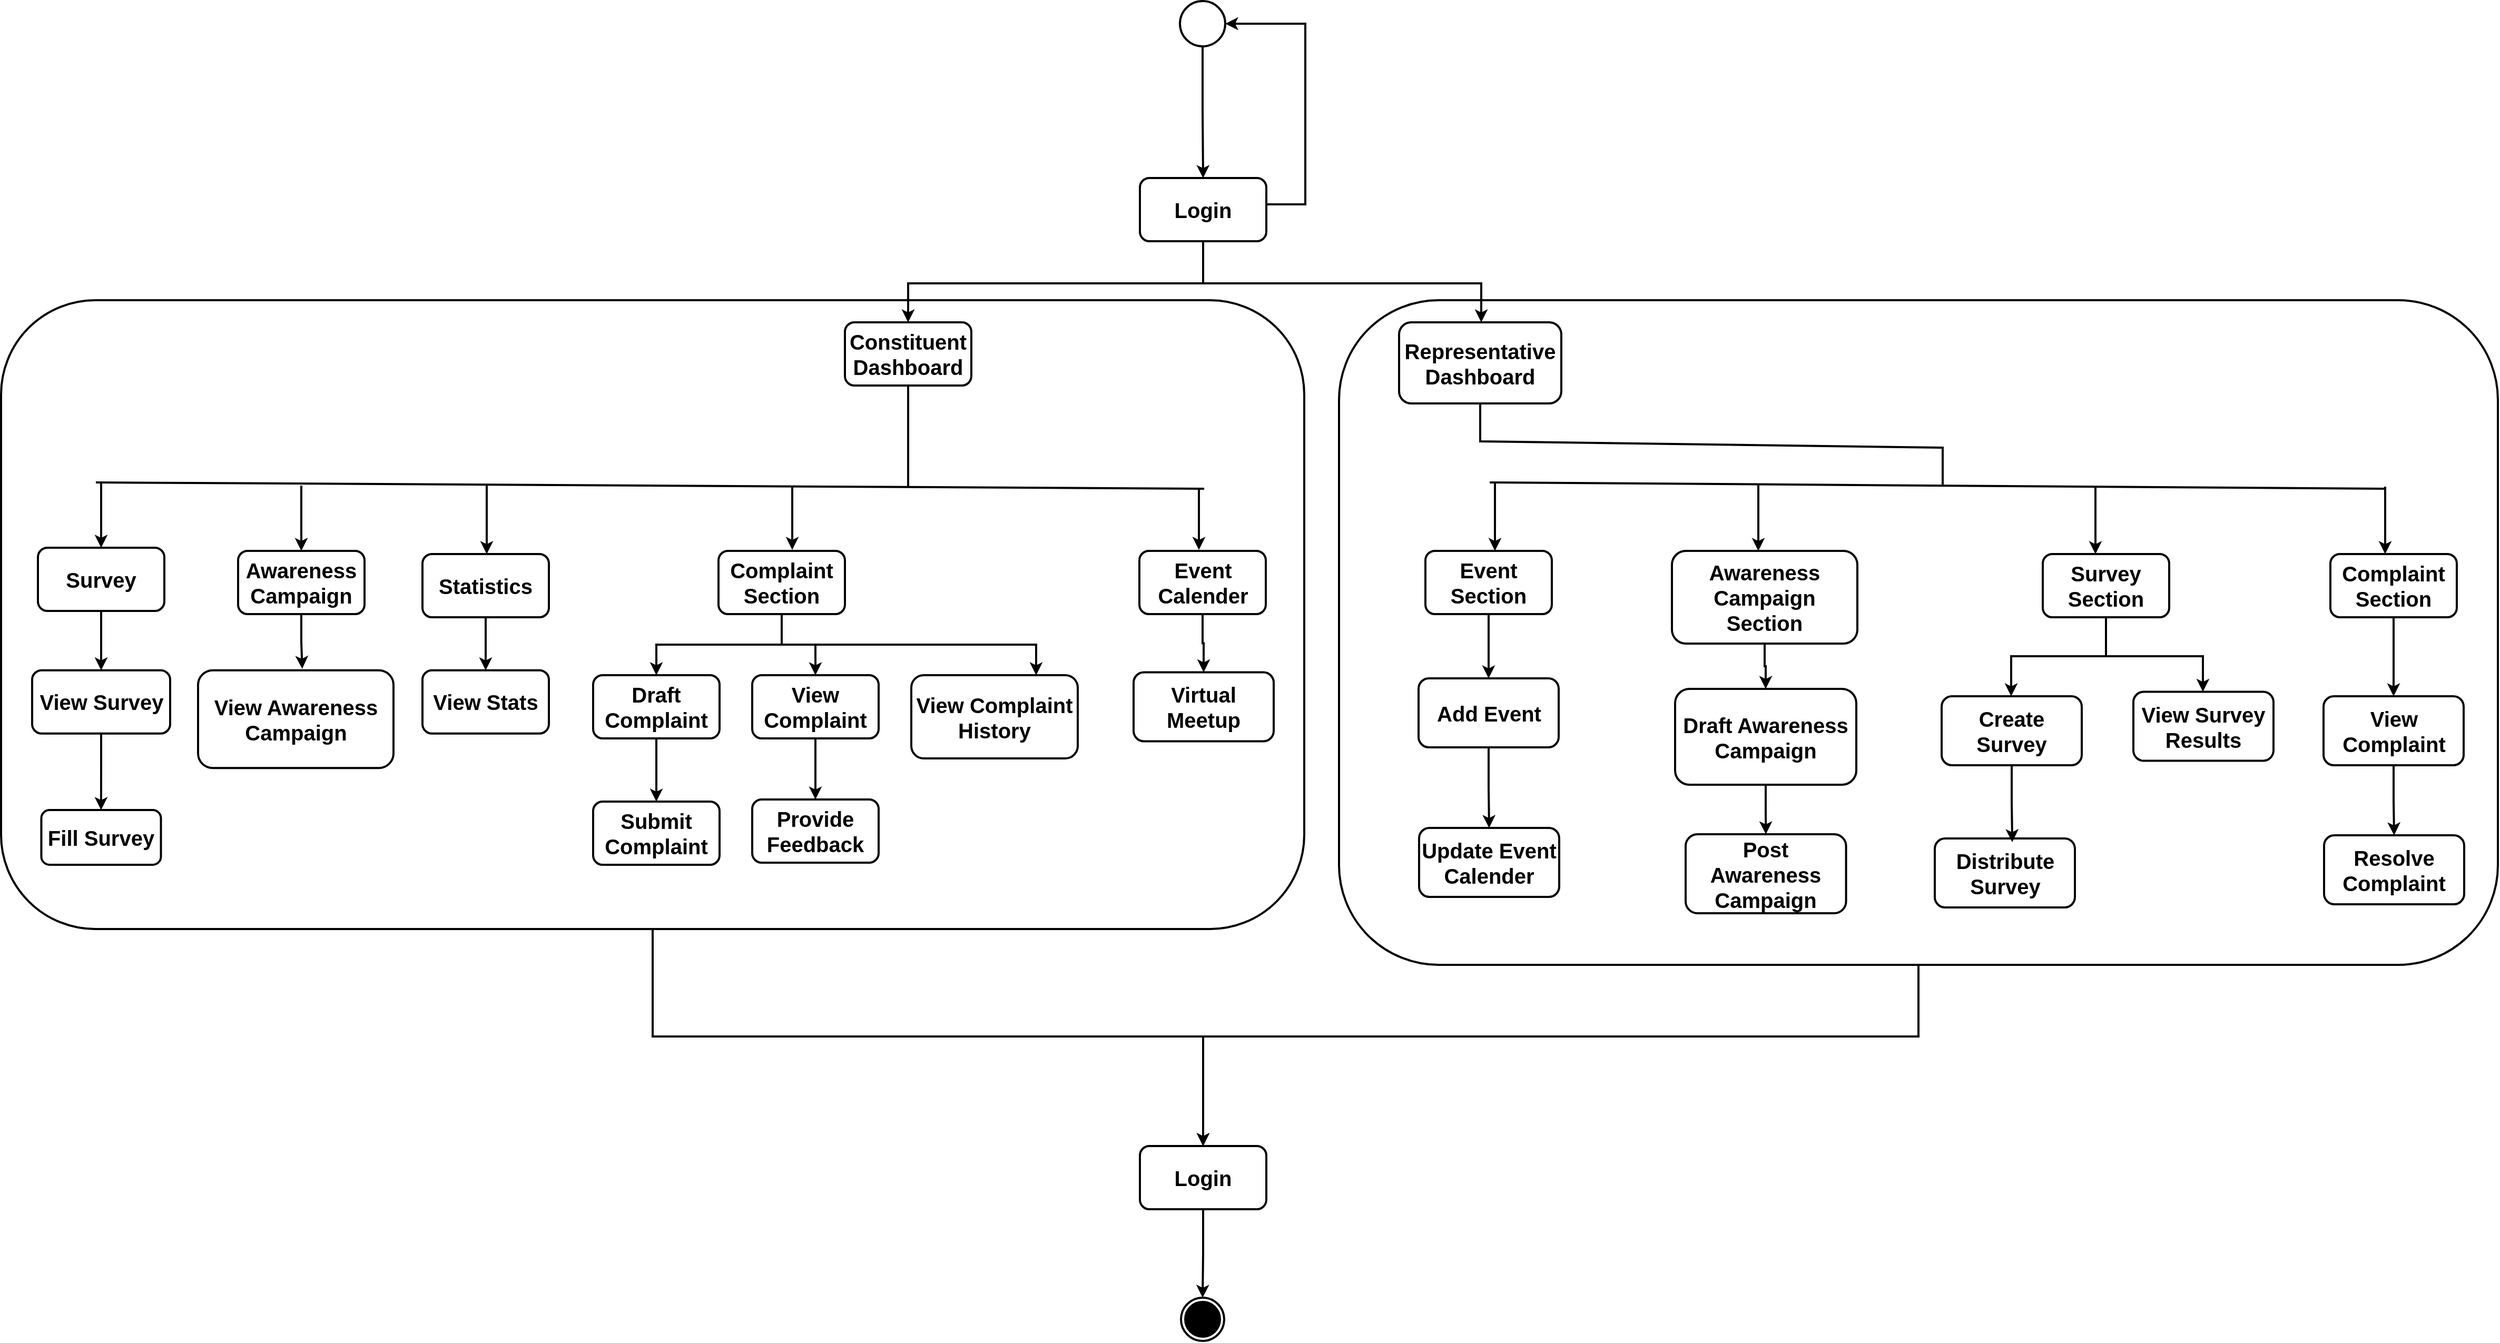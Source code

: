 <mxfile version="26.0.4">
  <diagram name="Page-1" id="58cdce13-f638-feb5-8d6f-7d28b1aa9fa0">
    <mxGraphModel dx="3733" dy="2307" grid="0" gridSize="10" guides="1" tooltips="1" connect="1" arrows="1" fold="1" page="0" pageScale="1" pageWidth="1100" pageHeight="850" background="none" math="0" shadow="0">
      <root>
        <mxCell id="0" />
        <mxCell id="1" parent="0" />
        <mxCell id="kDdogtKYeGdFu2iAVPlt-49" style="edgeStyle=orthogonalEdgeStyle;rounded=0;orthogonalLoop=1;jettySize=auto;html=1;entryX=0.5;entryY=0;entryDx=0;entryDy=0;strokeWidth=2;" edge="1" parent="1" source="kDdogtKYeGdFu2iAVPlt-46" target="kDdogtKYeGdFu2iAVPlt-48">
          <mxGeometry relative="1" as="geometry">
            <Array as="points">
              <mxPoint x="76" y="873" />
              <mxPoint x="598" y="873" />
            </Array>
          </mxGeometry>
        </mxCell>
        <mxCell id="kDdogtKYeGdFu2iAVPlt-46" value="" style="rounded=1;whiteSpace=wrap;html=1;fillColor=none;strokeWidth=2;" vertex="1" parent="1">
          <mxGeometry x="-543" y="174" width="1237" height="597" as="geometry" />
        </mxCell>
        <mxCell id="ceck4IdtYcHGicZahIzw-30" style="edgeStyle=orthogonalEdgeStyle;rounded=0;orthogonalLoop=1;jettySize=auto;html=1;strokeWidth=2;" parent="1" source="ceck4IdtYcHGicZahIzw-2" target="ceck4IdtYcHGicZahIzw-18" edge="1">
          <mxGeometry relative="1" as="geometry">
            <Array as="points">
              <mxPoint x="598" y="158" />
              <mxPoint x="318" y="158" />
            </Array>
          </mxGeometry>
        </mxCell>
        <mxCell id="ceck4IdtYcHGicZahIzw-31" style="edgeStyle=orthogonalEdgeStyle;rounded=0;orthogonalLoop=1;jettySize=auto;html=1;strokeWidth=2;" parent="1" source="ceck4IdtYcHGicZahIzw-2" target="ceck4IdtYcHGicZahIzw-19" edge="1">
          <mxGeometry relative="1" as="geometry">
            <Array as="points">
              <mxPoint x="598" y="158" />
              <mxPoint x="862" y="158" />
            </Array>
          </mxGeometry>
        </mxCell>
        <mxCell id="ceck4IdtYcHGicZahIzw-2" value="&lt;b&gt;Login&lt;/b&gt;" style="whiteSpace=wrap;html=1;fontSize=20;fillColor=none;rounded=1;strokeWidth=2;" parent="1" vertex="1">
          <mxGeometry x="538" y="58" width="120" height="60" as="geometry" />
        </mxCell>
        <mxCell id="ceck4IdtYcHGicZahIzw-29" style="edgeStyle=orthogonalEdgeStyle;rounded=0;orthogonalLoop=1;jettySize=auto;html=1;entryX=0.5;entryY=0;entryDx=0;entryDy=0;strokeWidth=2;" parent="1" source="ceck4IdtYcHGicZahIzw-14" target="ceck4IdtYcHGicZahIzw-2" edge="1">
          <mxGeometry relative="1" as="geometry" />
        </mxCell>
        <mxCell id="ceck4IdtYcHGicZahIzw-14" value="" style="strokeWidth=2;html=1;shape=mxgraph.flowchart.start_2;whiteSpace=wrap;fillColor=none;" parent="1" vertex="1">
          <mxGeometry x="576" y="-110" width="43" height="43" as="geometry" />
        </mxCell>
        <mxCell id="ceck4IdtYcHGicZahIzw-17" style="edgeStyle=orthogonalEdgeStyle;rounded=0;orthogonalLoop=1;jettySize=auto;html=1;entryX=1;entryY=0.5;entryDx=0;entryDy=0;entryPerimeter=0;strokeWidth=2;fontSize=20;" parent="1" source="ceck4IdtYcHGicZahIzw-2" target="ceck4IdtYcHGicZahIzw-14" edge="1">
          <mxGeometry relative="1" as="geometry">
            <Array as="points">
              <mxPoint x="695" y="83" />
              <mxPoint x="695" y="-88" />
            </Array>
          </mxGeometry>
        </mxCell>
        <mxCell id="ceck4IdtYcHGicZahIzw-18" value="&lt;b&gt;Constituent&lt;/b&gt;&lt;div&gt;&lt;b&gt;Dashboard&lt;/b&gt;&lt;/div&gt;" style="whiteSpace=wrap;html=1;fontSize=20;fillColor=none;rounded=1;strokeWidth=2;" parent="1" vertex="1">
          <mxGeometry x="258" y="195" width="120" height="60" as="geometry" />
        </mxCell>
        <mxCell id="ceck4IdtYcHGicZahIzw-19" value="&lt;b&gt;Representative&lt;/b&gt;&lt;div&gt;&lt;b&gt;Dashboard&lt;/b&gt;&lt;b&gt;&lt;br&gt;&lt;/b&gt;&lt;/div&gt;" style="whiteSpace=wrap;html=1;fontSize=20;fillColor=none;rounded=1;strokeWidth=2;" parent="1" vertex="1">
          <mxGeometry x="784" y="195" width="154" height="77" as="geometry" />
        </mxCell>
        <mxCell id="kDdogtKYeGdFu2iAVPlt-31" style="edgeStyle=orthogonalEdgeStyle;rounded=0;orthogonalLoop=1;jettySize=auto;html=1;entryX=0.5;entryY=0;entryDx=0;entryDy=0;strokeWidth=2;" edge="1" parent="1" source="ceck4IdtYcHGicZahIzw-33" target="ceck4IdtYcHGicZahIzw-34">
          <mxGeometry relative="1" as="geometry" />
        </mxCell>
        <mxCell id="kDdogtKYeGdFu2iAVPlt-32" style="edgeStyle=orthogonalEdgeStyle;rounded=0;orthogonalLoop=1;jettySize=auto;html=1;entryX=0.5;entryY=0;entryDx=0;entryDy=0;strokeWidth=2;" edge="1" parent="1" source="ceck4IdtYcHGicZahIzw-33" target="ceck4IdtYcHGicZahIzw-36">
          <mxGeometry relative="1" as="geometry" />
        </mxCell>
        <mxCell id="kDdogtKYeGdFu2iAVPlt-33" style="edgeStyle=orthogonalEdgeStyle;rounded=0;orthogonalLoop=1;jettySize=auto;html=1;entryX=0.75;entryY=0;entryDx=0;entryDy=0;strokeWidth=2;" edge="1" parent="1" source="ceck4IdtYcHGicZahIzw-33" target="ceck4IdtYcHGicZahIzw-37">
          <mxGeometry relative="1" as="geometry">
            <Array as="points">
              <mxPoint x="198" y="501" />
              <mxPoint x="440" y="501" />
            </Array>
          </mxGeometry>
        </mxCell>
        <mxCell id="ceck4IdtYcHGicZahIzw-33" value="&lt;b&gt;Complaint Section&lt;/b&gt;" style="whiteSpace=wrap;html=1;fontSize=20;fillColor=none;rounded=1;strokeWidth=2;" parent="1" vertex="1">
          <mxGeometry x="138" y="412" width="120" height="60" as="geometry" />
        </mxCell>
        <mxCell id="kDdogtKYeGdFu2iAVPlt-34" style="edgeStyle=orthogonalEdgeStyle;rounded=0;orthogonalLoop=1;jettySize=auto;html=1;strokeWidth=2;" edge="1" parent="1" source="ceck4IdtYcHGicZahIzw-34" target="ceck4IdtYcHGicZahIzw-35">
          <mxGeometry relative="1" as="geometry" />
        </mxCell>
        <mxCell id="ceck4IdtYcHGicZahIzw-34" value="&lt;b&gt;Draft Complaint&lt;/b&gt;" style="whiteSpace=wrap;html=1;fontSize=20;fillColor=none;rounded=1;strokeWidth=2;" parent="1" vertex="1">
          <mxGeometry x="19" y="530" width="120" height="60" as="geometry" />
        </mxCell>
        <mxCell id="ceck4IdtYcHGicZahIzw-35" value="&lt;b&gt;Submit Complaint&lt;/b&gt;" style="whiteSpace=wrap;html=1;fontSize=20;fillColor=none;rounded=1;strokeWidth=2;" parent="1" vertex="1">
          <mxGeometry x="19" y="650" width="120" height="60" as="geometry" />
        </mxCell>
        <mxCell id="kDdogtKYeGdFu2iAVPlt-35" style="edgeStyle=orthogonalEdgeStyle;rounded=0;orthogonalLoop=1;jettySize=auto;html=1;strokeWidth=2;" edge="1" parent="1" source="ceck4IdtYcHGicZahIzw-36" target="ceck4IdtYcHGicZahIzw-40">
          <mxGeometry relative="1" as="geometry" />
        </mxCell>
        <mxCell id="ceck4IdtYcHGicZahIzw-36" value="&lt;b&gt;View Complaint&lt;/b&gt;" style="whiteSpace=wrap;html=1;fontSize=20;fillColor=none;rounded=1;strokeWidth=2;" parent="1" vertex="1">
          <mxGeometry x="170" y="530" width="120" height="60" as="geometry" />
        </mxCell>
        <mxCell id="ceck4IdtYcHGicZahIzw-37" value="&lt;b&gt;View Complaint History&lt;/b&gt;" style="whiteSpace=wrap;html=1;fontSize=20;fillColor=none;rounded=1;strokeWidth=2;" parent="1" vertex="1">
          <mxGeometry x="321" y="530" width="158" height="79" as="geometry" />
        </mxCell>
        <mxCell id="kDdogtKYeGdFu2iAVPlt-36" style="edgeStyle=orthogonalEdgeStyle;rounded=0;orthogonalLoop=1;jettySize=auto;html=1;strokeWidth=2;" edge="1" parent="1" source="ceck4IdtYcHGicZahIzw-38" target="ceck4IdtYcHGicZahIzw-39">
          <mxGeometry relative="1" as="geometry" />
        </mxCell>
        <mxCell id="ceck4IdtYcHGicZahIzw-38" value="&lt;b&gt;Event Calender&lt;/b&gt;" style="whiteSpace=wrap;html=1;fontSize=20;fillColor=none;rounded=1;strokeWidth=2;" parent="1" vertex="1">
          <mxGeometry x="537.5" y="412" width="120" height="60" as="geometry" />
        </mxCell>
        <mxCell id="ceck4IdtYcHGicZahIzw-39" value="&lt;b&gt;Virtual Meetup&lt;/b&gt;" style="whiteSpace=wrap;html=1;fontSize=20;fillColor=none;rounded=1;strokeWidth=2;" parent="1" vertex="1">
          <mxGeometry x="532" y="527.25" width="133" height="65.5" as="geometry" />
        </mxCell>
        <mxCell id="ceck4IdtYcHGicZahIzw-40" value="&lt;b&gt;Provide Feedback&lt;/b&gt;" style="whiteSpace=wrap;html=1;fontSize=20;fillColor=none;rounded=1;strokeWidth=2;" parent="1" vertex="1">
          <mxGeometry x="170" y="648" width="120" height="60" as="geometry" />
        </mxCell>
        <mxCell id="ceck4IdtYcHGicZahIzw-41" value="&lt;b&gt;Awareness Campaign&lt;/b&gt;" style="whiteSpace=wrap;html=1;fontSize=20;fillColor=none;rounded=1;strokeWidth=2;" parent="1" vertex="1">
          <mxGeometry x="-318" y="412" width="120" height="60" as="geometry" />
        </mxCell>
        <mxCell id="kDdogtKYeGdFu2iAVPlt-30" style="edgeStyle=orthogonalEdgeStyle;rounded=0;orthogonalLoop=1;jettySize=auto;html=1;strokeWidth=2;" edge="1" parent="1" source="ceck4IdtYcHGicZahIzw-42" target="kDdogtKYeGdFu2iAVPlt-5">
          <mxGeometry relative="1" as="geometry" />
        </mxCell>
        <mxCell id="ceck4IdtYcHGicZahIzw-42" value="&lt;b&gt;Statistics&lt;/b&gt;" style="whiteSpace=wrap;html=1;fontSize=20;fillColor=none;rounded=1;strokeWidth=2;" parent="1" vertex="1">
          <mxGeometry x="-143" y="415" width="120" height="60" as="geometry" />
        </mxCell>
        <mxCell id="kDdogtKYeGdFu2iAVPlt-26" style="edgeStyle=orthogonalEdgeStyle;rounded=0;orthogonalLoop=1;jettySize=auto;html=1;strokeWidth=2;" edge="1" parent="1" source="ceck4IdtYcHGicZahIzw-44" target="kDdogtKYeGdFu2iAVPlt-7">
          <mxGeometry relative="1" as="geometry" />
        </mxCell>
        <mxCell id="ceck4IdtYcHGicZahIzw-44" value="&lt;b&gt;Survey&lt;/b&gt;" style="whiteSpace=wrap;html=1;fontSize=20;fillColor=none;rounded=1;strokeWidth=2;" parent="1" vertex="1">
          <mxGeometry x="-508" y="409" width="120" height="60" as="geometry" />
        </mxCell>
        <mxCell id="kDdogtKYeGdFu2iAVPlt-37" style="edgeStyle=orthogonalEdgeStyle;rounded=0;orthogonalLoop=1;jettySize=auto;html=1;strokeWidth=2;" edge="1" parent="1" source="ceck4IdtYcHGicZahIzw-45" target="ceck4IdtYcHGicZahIzw-46">
          <mxGeometry relative="1" as="geometry" />
        </mxCell>
        <mxCell id="ceck4IdtYcHGicZahIzw-45" value="&lt;b&gt;Event Section&lt;/b&gt;" style="whiteSpace=wrap;html=1;fontSize=20;fillColor=none;rounded=1;strokeWidth=2;" parent="1" vertex="1">
          <mxGeometry x="809" y="412" width="120" height="60" as="geometry" />
        </mxCell>
        <mxCell id="kDdogtKYeGdFu2iAVPlt-38" style="edgeStyle=orthogonalEdgeStyle;rounded=0;orthogonalLoop=1;jettySize=auto;html=1;strokeWidth=2;" edge="1" parent="1" source="ceck4IdtYcHGicZahIzw-46" target="ceck4IdtYcHGicZahIzw-47">
          <mxGeometry relative="1" as="geometry" />
        </mxCell>
        <mxCell id="ceck4IdtYcHGicZahIzw-46" value="&lt;b&gt;Add Event&lt;/b&gt;" style="whiteSpace=wrap;html=1;fontSize=20;fillColor=none;rounded=1;strokeWidth=2;" parent="1" vertex="1">
          <mxGeometry x="802.5" y="533" width="133" height="65.5" as="geometry" />
        </mxCell>
        <mxCell id="ceck4IdtYcHGicZahIzw-47" value="&lt;b&gt;Update Event Calender&lt;/b&gt;" style="whiteSpace=wrap;html=1;fontSize=20;fillColor=none;rounded=1;strokeWidth=2;" parent="1" vertex="1">
          <mxGeometry x="803" y="675" width="133" height="65.5" as="geometry" />
        </mxCell>
        <mxCell id="kDdogtKYeGdFu2iAVPlt-39" style="edgeStyle=orthogonalEdgeStyle;rounded=0;orthogonalLoop=1;jettySize=auto;html=1;strokeWidth=2;" edge="1" parent="1" source="ceck4IdtYcHGicZahIzw-48" target="ceck4IdtYcHGicZahIzw-49">
          <mxGeometry relative="1" as="geometry" />
        </mxCell>
        <mxCell id="ceck4IdtYcHGicZahIzw-48" value="&lt;b&gt;Awareness Campaign Section&lt;/b&gt;" style="whiteSpace=wrap;html=1;fontSize=20;fillColor=none;rounded=1;strokeWidth=2;" parent="1" vertex="1">
          <mxGeometry x="1043" y="412" width="176" height="88" as="geometry" />
        </mxCell>
        <mxCell id="kDdogtKYeGdFu2iAVPlt-40" style="edgeStyle=orthogonalEdgeStyle;rounded=0;orthogonalLoop=1;jettySize=auto;html=1;strokeWidth=2;" edge="1" parent="1" source="ceck4IdtYcHGicZahIzw-49" target="ceck4IdtYcHGicZahIzw-50">
          <mxGeometry relative="1" as="geometry" />
        </mxCell>
        <mxCell id="ceck4IdtYcHGicZahIzw-49" value="&lt;b&gt;Draft Awareness Campaign&lt;/b&gt;" style="whiteSpace=wrap;html=1;fontSize=20;fillColor=none;rounded=1;strokeWidth=2;" parent="1" vertex="1">
          <mxGeometry x="1046" y="543" width="172" height="91" as="geometry" />
        </mxCell>
        <mxCell id="ceck4IdtYcHGicZahIzw-50" value="&lt;b&gt;Post Awareness Campaign&lt;/b&gt;" style="whiteSpace=wrap;html=1;fontSize=20;fillColor=none;rounded=1;strokeWidth=2;" parent="1" vertex="1">
          <mxGeometry x="1056" y="681" width="152.29" height="75" as="geometry" />
        </mxCell>
        <mxCell id="kDdogtKYeGdFu2iAVPlt-41" style="edgeStyle=orthogonalEdgeStyle;rounded=0;orthogonalLoop=1;jettySize=auto;html=1;strokeWidth=2;" edge="1" parent="1" source="ceck4IdtYcHGicZahIzw-51" target="ceck4IdtYcHGicZahIzw-52">
          <mxGeometry relative="1" as="geometry">
            <Array as="points">
              <mxPoint x="1455" y="512" />
              <mxPoint x="1365" y="512" />
            </Array>
          </mxGeometry>
        </mxCell>
        <mxCell id="kDdogtKYeGdFu2iAVPlt-42" style="edgeStyle=orthogonalEdgeStyle;rounded=0;orthogonalLoop=1;jettySize=auto;html=1;strokeWidth=2;" edge="1" parent="1" source="ceck4IdtYcHGicZahIzw-51" target="kDdogtKYeGdFu2iAVPlt-9">
          <mxGeometry relative="1" as="geometry">
            <Array as="points">
              <mxPoint x="1455" y="512" />
              <mxPoint x="1547" y="512" />
            </Array>
          </mxGeometry>
        </mxCell>
        <mxCell id="ceck4IdtYcHGicZahIzw-51" value="&lt;b&gt;Survey&lt;/b&gt;&lt;div&gt;&lt;b&gt;Section&lt;/b&gt;&lt;/div&gt;" style="whiteSpace=wrap;html=1;fontSize=20;fillColor=none;rounded=1;strokeWidth=2;" parent="1" vertex="1">
          <mxGeometry x="1395" y="415" width="120" height="60" as="geometry" />
        </mxCell>
        <mxCell id="ceck4IdtYcHGicZahIzw-52" value="&lt;b&gt;Create Survey&lt;/b&gt;" style="whiteSpace=wrap;html=1;fontSize=20;fillColor=none;rounded=1;strokeWidth=2;" parent="1" vertex="1">
          <mxGeometry x="1299" y="550" width="133" height="65.5" as="geometry" />
        </mxCell>
        <mxCell id="ceck4IdtYcHGicZahIzw-53" value="&lt;b&gt;Distribute Survey&lt;/b&gt;" style="whiteSpace=wrap;html=1;fontSize=20;fillColor=none;rounded=1;strokeWidth=2;" parent="1" vertex="1">
          <mxGeometry x="1292.5" y="685" width="133" height="65.5" as="geometry" />
        </mxCell>
        <mxCell id="kDdogtKYeGdFu2iAVPlt-44" style="edgeStyle=orthogonalEdgeStyle;rounded=0;orthogonalLoop=1;jettySize=auto;html=1;strokeWidth=2;" edge="1" parent="1" source="kDdogtKYeGdFu2iAVPlt-1" target="kDdogtKYeGdFu2iAVPlt-2">
          <mxGeometry relative="1" as="geometry" />
        </mxCell>
        <mxCell id="kDdogtKYeGdFu2iAVPlt-1" value="&lt;b&gt;Complaint Section&lt;/b&gt;" style="whiteSpace=wrap;html=1;fontSize=20;fillColor=none;rounded=1;strokeWidth=2;" vertex="1" parent="1">
          <mxGeometry x="1668" y="415" width="120" height="60" as="geometry" />
        </mxCell>
        <mxCell id="kDdogtKYeGdFu2iAVPlt-45" style="edgeStyle=orthogonalEdgeStyle;rounded=0;orthogonalLoop=1;jettySize=auto;html=1;strokeWidth=2;" edge="1" parent="1" source="kDdogtKYeGdFu2iAVPlt-2" target="kDdogtKYeGdFu2iAVPlt-3">
          <mxGeometry relative="1" as="geometry" />
        </mxCell>
        <mxCell id="kDdogtKYeGdFu2iAVPlt-2" value="&lt;b&gt;View Complaint&lt;/b&gt;" style="whiteSpace=wrap;html=1;fontSize=20;fillColor=none;rounded=1;strokeWidth=2;" vertex="1" parent="1">
          <mxGeometry x="1661.5" y="550" width="133" height="65.5" as="geometry" />
        </mxCell>
        <mxCell id="kDdogtKYeGdFu2iAVPlt-3" value="&lt;b&gt;Resolve Complaint&lt;/b&gt;" style="whiteSpace=wrap;html=1;fontSize=20;fillColor=none;rounded=1;strokeWidth=2;" vertex="1" parent="1">
          <mxGeometry x="1662" y="682" width="133" height="65.5" as="geometry" />
        </mxCell>
        <mxCell id="kDdogtKYeGdFu2iAVPlt-4" value="&lt;b&gt;View Awareness Campaign&lt;/b&gt;" style="whiteSpace=wrap;html=1;fontSize=20;fillColor=none;rounded=1;strokeWidth=2;" vertex="1" parent="1">
          <mxGeometry x="-356" y="525.38" width="185.5" height="92.75" as="geometry" />
        </mxCell>
        <mxCell id="kDdogtKYeGdFu2iAVPlt-5" value="&lt;b&gt;View Stats&lt;/b&gt;" style="whiteSpace=wrap;html=1;fontSize=20;fillColor=none;rounded=1;strokeWidth=2;" vertex="1" parent="1">
          <mxGeometry x="-143" y="525.38" width="120" height="60" as="geometry" />
        </mxCell>
        <mxCell id="kDdogtKYeGdFu2iAVPlt-27" style="edgeStyle=orthogonalEdgeStyle;rounded=0;orthogonalLoop=1;jettySize=auto;html=1;strokeWidth=2;" edge="1" parent="1" source="kDdogtKYeGdFu2iAVPlt-7" target="kDdogtKYeGdFu2iAVPlt-8">
          <mxGeometry relative="1" as="geometry" />
        </mxCell>
        <mxCell id="kDdogtKYeGdFu2iAVPlt-7" value="&lt;b&gt;View Survey&lt;/b&gt;" style="whiteSpace=wrap;html=1;fontSize=20;fillColor=none;rounded=1;strokeWidth=2;" vertex="1" parent="1">
          <mxGeometry x="-513.5" y="525.38" width="131" height="60" as="geometry" />
        </mxCell>
        <mxCell id="kDdogtKYeGdFu2iAVPlt-8" value="&lt;b&gt;Fill Survey&lt;/b&gt;" style="whiteSpace=wrap;html=1;fontSize=20;fillColor=none;rounded=1;strokeWidth=2;" vertex="1" parent="1">
          <mxGeometry x="-504.77" y="658" width="113.53" height="52" as="geometry" />
        </mxCell>
        <mxCell id="kDdogtKYeGdFu2iAVPlt-9" value="&lt;b&gt;View Survey Results&lt;/b&gt;" style="whiteSpace=wrap;html=1;fontSize=20;fillColor=none;rounded=1;strokeWidth=2;" vertex="1" parent="1">
          <mxGeometry x="1481" y="545.75" width="133" height="65.5" as="geometry" />
        </mxCell>
        <mxCell id="kDdogtKYeGdFu2iAVPlt-24" value="" style="group;strokeWidth=2;" vertex="1" connectable="0" parent="1">
          <mxGeometry x="-453" y="347" width="1052" height="68" as="geometry" />
        </mxCell>
        <mxCell id="kDdogtKYeGdFu2iAVPlt-13" style="edgeStyle=orthogonalEdgeStyle;rounded=0;orthogonalLoop=1;jettySize=auto;html=1;strokeWidth=2;endArrow=none;endFill=0;" edge="1" parent="kDdogtKYeGdFu2iAVPlt-24" source="ceck4IdtYcHGicZahIzw-18">
          <mxGeometry relative="1" as="geometry">
            <mxPoint x="771" y="4.25" as="targetPoint" />
          </mxGeometry>
        </mxCell>
        <mxCell id="kDdogtKYeGdFu2iAVPlt-11" value="" style="endArrow=none;html=1;rounded=0;strokeWidth=2;" edge="1" parent="kDdogtKYeGdFu2iAVPlt-24">
          <mxGeometry width="50" height="50" relative="1" as="geometry">
            <mxPoint as="sourcePoint" />
            <mxPoint x="1052" y="6" as="targetPoint" />
          </mxGeometry>
        </mxCell>
        <mxCell id="kDdogtKYeGdFu2iAVPlt-14" value="" style="endArrow=classic;html=1;rounded=0;entryX=0.5;entryY=0;entryDx=0;entryDy=0;strokeWidth=2;" edge="1" parent="kDdogtKYeGdFu2iAVPlt-24" target="ceck4IdtYcHGicZahIzw-44">
          <mxGeometry width="50" height="50" relative="1" as="geometry">
            <mxPoint x="5" as="sourcePoint" />
            <mxPoint x="93" y="14" as="targetPoint" />
          </mxGeometry>
        </mxCell>
        <mxCell id="kDdogtKYeGdFu2iAVPlt-15" value="" style="endArrow=classic;html=1;rounded=0;entryX=0.5;entryY=0;entryDx=0;entryDy=0;strokeWidth=2;" edge="1" parent="kDdogtKYeGdFu2iAVPlt-24">
          <mxGeometry width="50" height="50" relative="1" as="geometry">
            <mxPoint x="195" y="3" as="sourcePoint" />
            <mxPoint x="195" y="65" as="targetPoint" />
          </mxGeometry>
        </mxCell>
        <mxCell id="kDdogtKYeGdFu2iAVPlt-16" value="" style="endArrow=classic;html=1;rounded=0;entryX=0.5;entryY=0;entryDx=0;entryDy=0;strokeWidth=2;" edge="1" parent="kDdogtKYeGdFu2iAVPlt-24">
          <mxGeometry width="50" height="50" relative="1" as="geometry">
            <mxPoint x="371" y="3" as="sourcePoint" />
            <mxPoint x="371" y="68" as="targetPoint" />
          </mxGeometry>
        </mxCell>
        <mxCell id="kDdogtKYeGdFu2iAVPlt-17" value="" style="endArrow=classic;html=1;rounded=0;entryX=0.5;entryY=0;entryDx=0;entryDy=0;strokeWidth=2;" edge="1" parent="kDdogtKYeGdFu2iAVPlt-24">
          <mxGeometry width="50" height="50" relative="1" as="geometry">
            <mxPoint x="661" y="4" as="sourcePoint" />
            <mxPoint x="661" y="64" as="targetPoint" />
          </mxGeometry>
        </mxCell>
        <mxCell id="kDdogtKYeGdFu2iAVPlt-18" value="" style="endArrow=classic;html=1;rounded=0;entryX=0.5;entryY=0;entryDx=0;entryDy=0;strokeWidth=2;" edge="1" parent="kDdogtKYeGdFu2iAVPlt-24">
          <mxGeometry width="50" height="50" relative="1" as="geometry">
            <mxPoint x="1047" y="5" as="sourcePoint" />
            <mxPoint x="1047" y="64" as="targetPoint" />
          </mxGeometry>
        </mxCell>
        <mxCell id="kDdogtKYeGdFu2iAVPlt-25" value="" style="group;strokeWidth=2;" vertex="1" connectable="0" parent="1">
          <mxGeometry x="861" y="308" width="860" height="107" as="geometry" />
        </mxCell>
        <mxCell id="kDdogtKYeGdFu2iAVPlt-12" value="" style="endArrow=none;html=1;rounded=0;strokeWidth=2;" edge="1" parent="kDdogtKYeGdFu2iAVPlt-25">
          <mxGeometry width="50" height="50" relative="1" as="geometry">
            <mxPoint x="9" y="39" as="sourcePoint" />
            <mxPoint x="860" y="45" as="targetPoint" />
          </mxGeometry>
        </mxCell>
        <mxCell id="kDdogtKYeGdFu2iAVPlt-19" value="" style="endArrow=classic;html=1;rounded=0;entryX=0.5;entryY=0;entryDx=0;entryDy=0;strokeWidth=2;" edge="1" parent="kDdogtKYeGdFu2iAVPlt-25">
          <mxGeometry width="50" height="50" relative="1" as="geometry">
            <mxPoint x="14" y="40" as="sourcePoint" />
            <mxPoint x="14" y="104" as="targetPoint" />
          </mxGeometry>
        </mxCell>
        <mxCell id="kDdogtKYeGdFu2iAVPlt-20" value="" style="endArrow=classic;html=1;rounded=0;entryX=0.5;entryY=0;entryDx=0;entryDy=0;strokeWidth=2;" edge="1" parent="kDdogtKYeGdFu2iAVPlt-25">
          <mxGeometry width="50" height="50" relative="1" as="geometry">
            <mxPoint x="264" y="40" as="sourcePoint" />
            <mxPoint x="264" y="104" as="targetPoint" />
          </mxGeometry>
        </mxCell>
        <mxCell id="kDdogtKYeGdFu2iAVPlt-21" value="" style="endArrow=classic;html=1;rounded=0;entryX=0.5;entryY=0;entryDx=0;entryDy=0;strokeWidth=2;" edge="1" parent="kDdogtKYeGdFu2iAVPlt-25">
          <mxGeometry width="50" height="50" relative="1" as="geometry">
            <mxPoint x="584" y="43" as="sourcePoint" />
            <mxPoint x="584" y="107" as="targetPoint" />
          </mxGeometry>
        </mxCell>
        <mxCell id="kDdogtKYeGdFu2iAVPlt-22" value="" style="endArrow=classic;html=1;rounded=0;entryX=0.5;entryY=0;entryDx=0;entryDy=0;strokeWidth=2;" edge="1" parent="kDdogtKYeGdFu2iAVPlt-25">
          <mxGeometry width="50" height="50" relative="1" as="geometry">
            <mxPoint x="859" y="43" as="sourcePoint" />
            <mxPoint x="859" y="107" as="targetPoint" />
          </mxGeometry>
        </mxCell>
        <mxCell id="kDdogtKYeGdFu2iAVPlt-23" value="" style="endArrow=none;html=1;rounded=0;entryX=0.5;entryY=1;entryDx=0;entryDy=0;strokeWidth=2;" edge="1" parent="kDdogtKYeGdFu2iAVPlt-25" target="ceck4IdtYcHGicZahIzw-19">
          <mxGeometry width="50" height="50" relative="1" as="geometry">
            <mxPoint x="439" y="41" as="sourcePoint" />
            <mxPoint x="468" y="-35" as="targetPoint" />
            <Array as="points">
              <mxPoint x="439" y="6" />
              <mxPoint />
            </Array>
          </mxGeometry>
        </mxCell>
        <mxCell id="kDdogtKYeGdFu2iAVPlt-29" style="edgeStyle=orthogonalEdgeStyle;rounded=0;orthogonalLoop=1;jettySize=auto;html=1;entryX=0.533;entryY=-0.016;entryDx=0;entryDy=0;entryPerimeter=0;strokeWidth=2;" edge="1" parent="1" source="ceck4IdtYcHGicZahIzw-41" target="kDdogtKYeGdFu2iAVPlt-4">
          <mxGeometry relative="1" as="geometry" />
        </mxCell>
        <mxCell id="kDdogtKYeGdFu2iAVPlt-43" style="edgeStyle=orthogonalEdgeStyle;rounded=0;orthogonalLoop=1;jettySize=auto;html=1;entryX=0.553;entryY=0.053;entryDx=0;entryDy=0;entryPerimeter=0;strokeWidth=2;" edge="1" parent="1" source="ceck4IdtYcHGicZahIzw-52" target="ceck4IdtYcHGicZahIzw-53">
          <mxGeometry relative="1" as="geometry" />
        </mxCell>
        <mxCell id="kDdogtKYeGdFu2iAVPlt-50" style="edgeStyle=orthogonalEdgeStyle;rounded=0;orthogonalLoop=1;jettySize=auto;html=1;entryX=0.5;entryY=0;entryDx=0;entryDy=0;strokeWidth=2;" edge="1" parent="1" source="kDdogtKYeGdFu2iAVPlt-47" target="kDdogtKYeGdFu2iAVPlt-48">
          <mxGeometry relative="1" as="geometry">
            <Array as="points">
              <mxPoint x="1277" y="873" />
              <mxPoint x="598" y="873" />
            </Array>
          </mxGeometry>
        </mxCell>
        <mxCell id="kDdogtKYeGdFu2iAVPlt-47" value="" style="rounded=1;whiteSpace=wrap;html=1;fillColor=none;strokeWidth=2;" vertex="1" parent="1">
          <mxGeometry x="727" y="174" width="1100" height="631" as="geometry" />
        </mxCell>
        <mxCell id="kDdogtKYeGdFu2iAVPlt-52" style="edgeStyle=orthogonalEdgeStyle;rounded=0;orthogonalLoop=1;jettySize=auto;html=1;entryX=0.5;entryY=0;entryDx=0;entryDy=0;strokeWidth=2;" edge="1" parent="1" source="kDdogtKYeGdFu2iAVPlt-48" target="kDdogtKYeGdFu2iAVPlt-51">
          <mxGeometry relative="1" as="geometry" />
        </mxCell>
        <mxCell id="kDdogtKYeGdFu2iAVPlt-48" value="&lt;b&gt;Login&lt;/b&gt;" style="whiteSpace=wrap;html=1;fontSize=20;fillColor=none;rounded=1;strokeWidth=2;" vertex="1" parent="1">
          <mxGeometry x="538" y="977" width="120" height="60" as="geometry" />
        </mxCell>
        <mxCell id="kDdogtKYeGdFu2iAVPlt-51" value="" style="ellipse;html=1;shape=endState;fillColor=#000000;strokeColor=light-dark(#000000,#FF9090);strokeWidth=2;" vertex="1" parent="1">
          <mxGeometry x="577" y="1121" width="41" height="41" as="geometry" />
        </mxCell>
      </root>
    </mxGraphModel>
  </diagram>
</mxfile>
